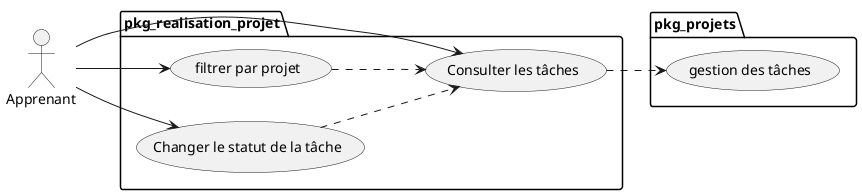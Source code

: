 @startuml pkg_realisation_projet

left to right direction

actor Apprenant as apprenant

package pkg_realisation_projet {

  apprenant -->  (Consulter les tâches) 
  (filtrer par projet) ..> (Consulter les tâches) 
  (Changer le statut de la tâche) ..> (Consulter les tâches) 
  apprenant -->  (filtrer par projet) 
  apprenant -->  (Changer le statut de la tâche)

 
}  

package pkg_projets{

  (gestion des tâches)
}

(Consulter les tâches) ..> (gestion des tâches)


' note right of admin : "note 1"

@enduml